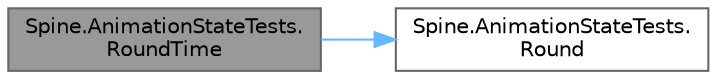 digraph "Spine.AnimationStateTests.RoundTime"
{
 // LATEX_PDF_SIZE
  bgcolor="transparent";
  edge [fontname=Helvetica,fontsize=10,labelfontname=Helvetica,labelfontsize=10];
  node [fontname=Helvetica,fontsize=10,shape=box,height=0.2,width=0.4];
  rankdir="LR";
  Node1 [id="Node000001",label="Spine.AnimationStateTests.\lRoundTime",height=0.2,width=0.4,color="gray40", fillcolor="grey60", style="filled", fontcolor="black",tooltip=" "];
  Node1 -> Node2 [id="edge2_Node000001_Node000002",color="steelblue1",style="solid",tooltip=" "];
  Node2 [id="Node000002",label="Spine.AnimationStateTests.\lRound",height=0.2,width=0.4,color="grey40", fillcolor="white", style="filled",URL="$class_spine_1_1_animation_state_tests.html#a61c13c50ae50ee272919cb1a0b1cd9c1",tooltip=" "];
}
